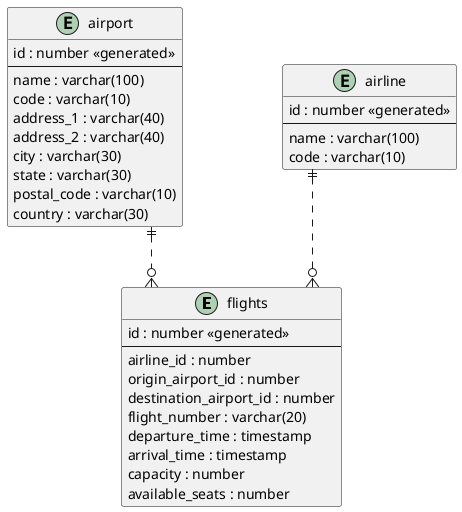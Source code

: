@startuml

skinparam linetype ortho
skinparam nodesep 100

entity "flights" as e01 {
  id : number <<generated>>
  --
  airline_id : number
  origin_airport_id : number
  destination_airport_id : number
  flight_number : varchar(20)
  departure_time : timestamp
  arrival_time : timestamp
  capacity : number
  available_seats : number
}

entity "airline" as e02 {
  id : number <<generated>>
  --
  name : varchar(100)
  code : varchar(10)
}

entity "airport" as e03 {
  id : number <<generated>>
  --
  name : varchar(100)
  code : varchar(10)
  address_1 : varchar(40)
  address_2 : varchar(40)
  city : varchar(30)
  state : varchar(30)
  postal_code : varchar(10)
  country : varchar(30)
}

e01 }o.up.|| e02
e01 }o.up.|| e03

@enduml

